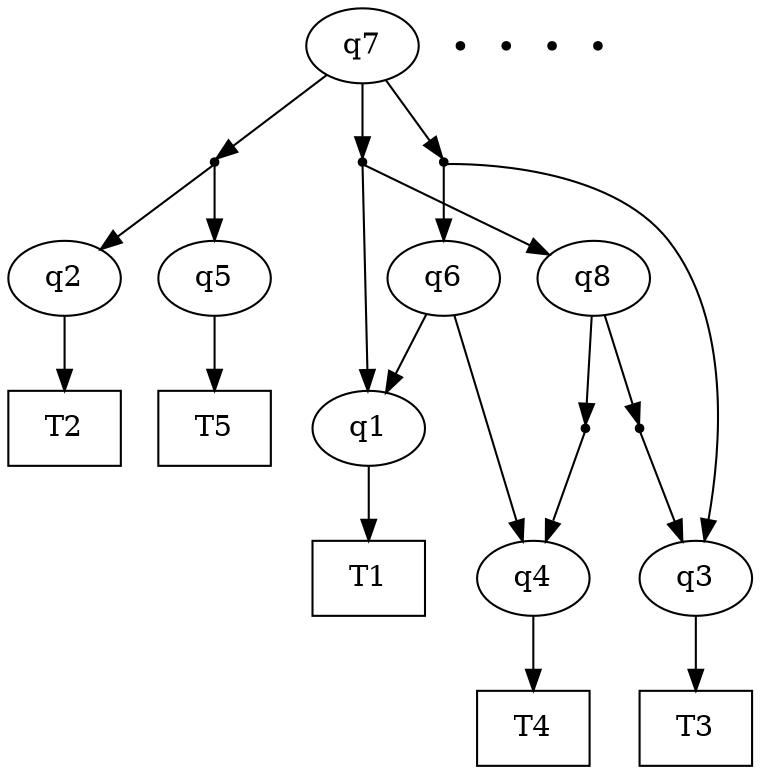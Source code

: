 digraph g
{

1[shape=point]
3[shape=point]
2[shape=point]

4[shape=point]
5[shape=point]
6[shape=point]
7[shape=point]
8[shape=point]
9[shape=point]


T1[shape=box]
T2[shape=box]
T3[shape=box]
T4[shape=box]
T5[shape=box]

q7 -> 1
q7 -> 2
q7 -> 3
1 -> q2 
1 -> q5
3 -> q6
3 -> q3
2 -> q1
2 -> q8
q8 -> 4
4 -> q4 
q8 -> 5
5 -> q3
q6 -> q1
q6 -> q4
q1 -> T1
q2 -> T2
q3 -> T3
q4 -> T4
q5 -> T5

}